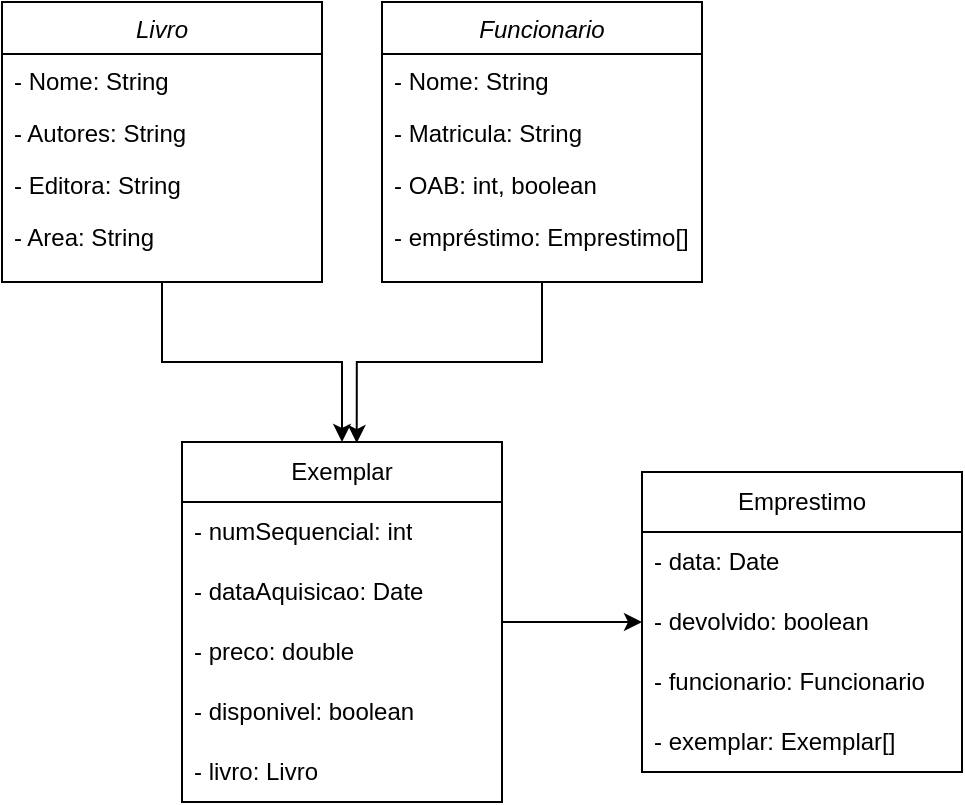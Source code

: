 <mxfile version="24.3.1" type="github">
  <diagram id="C5RBs43oDa-KdzZeNtuy" name="Page-1">
    <mxGraphModel dx="819" dy="442" grid="1" gridSize="10" guides="1" tooltips="1" connect="1" arrows="1" fold="1" page="1" pageScale="1" pageWidth="827" pageHeight="1169" math="0" shadow="0">
      <root>
        <mxCell id="WIyWlLk6GJQsqaUBKTNV-0" />
        <mxCell id="WIyWlLk6GJQsqaUBKTNV-1" parent="WIyWlLk6GJQsqaUBKTNV-0" />
        <mxCell id="jpap5eyEK3ceKEeE4r8z-21" style="edgeStyle=orthogonalEdgeStyle;rounded=0;orthogonalLoop=1;jettySize=auto;html=1;" edge="1" parent="WIyWlLk6GJQsqaUBKTNV-1" source="zkfFHV4jXpPFQw0GAbJ--0" target="jpap5eyEK3ceKEeE4r8z-14">
          <mxGeometry relative="1" as="geometry" />
        </mxCell>
        <mxCell id="zkfFHV4jXpPFQw0GAbJ--0" value="Livro" style="swimlane;fontStyle=2;align=center;verticalAlign=top;childLayout=stackLayout;horizontal=1;startSize=26;horizontalStack=0;resizeParent=1;resizeLast=0;collapsible=1;marginBottom=0;rounded=0;shadow=0;strokeWidth=1;" parent="WIyWlLk6GJQsqaUBKTNV-1" vertex="1">
          <mxGeometry x="220" y="90" width="160" height="140" as="geometry">
            <mxRectangle x="220" y="90" width="160" height="26" as="alternateBounds" />
          </mxGeometry>
        </mxCell>
        <mxCell id="zkfFHV4jXpPFQw0GAbJ--1" value="- Nome: String" style="text;align=left;verticalAlign=top;spacingLeft=4;spacingRight=4;overflow=hidden;rotatable=0;points=[[0,0.5],[1,0.5]];portConstraint=eastwest;" parent="zkfFHV4jXpPFQw0GAbJ--0" vertex="1">
          <mxGeometry y="26" width="160" height="26" as="geometry" />
        </mxCell>
        <mxCell id="zkfFHV4jXpPFQw0GAbJ--2" value="- Autores: String" style="text;align=left;verticalAlign=top;spacingLeft=4;spacingRight=4;overflow=hidden;rotatable=0;points=[[0,0.5],[1,0.5]];portConstraint=eastwest;rounded=0;shadow=0;html=0;" parent="zkfFHV4jXpPFQw0GAbJ--0" vertex="1">
          <mxGeometry y="52" width="160" height="26" as="geometry" />
        </mxCell>
        <mxCell id="zkfFHV4jXpPFQw0GAbJ--3" value="- Editora: String" style="text;align=left;verticalAlign=top;spacingLeft=4;spacingRight=4;overflow=hidden;rotatable=0;points=[[0,0.5],[1,0.5]];portConstraint=eastwest;rounded=0;shadow=0;html=0;" parent="zkfFHV4jXpPFQw0GAbJ--0" vertex="1">
          <mxGeometry y="78" width="160" height="26" as="geometry" />
        </mxCell>
        <mxCell id="jpap5eyEK3ceKEeE4r8z-0" value="- Area: String" style="text;align=left;verticalAlign=top;spacingLeft=4;spacingRight=4;overflow=hidden;rotatable=0;points=[[0,0.5],[1,0.5]];portConstraint=eastwest;rounded=0;shadow=0;html=0;" vertex="1" parent="zkfFHV4jXpPFQw0GAbJ--0">
          <mxGeometry y="104" width="160" height="26" as="geometry" />
        </mxCell>
        <mxCell id="jpap5eyEK3ceKEeE4r8z-9" value="Funcionario" style="swimlane;fontStyle=2;align=center;verticalAlign=top;childLayout=stackLayout;horizontal=1;startSize=26;horizontalStack=0;resizeParent=1;resizeLast=0;collapsible=1;marginBottom=0;rounded=0;shadow=0;strokeWidth=1;" vertex="1" parent="WIyWlLk6GJQsqaUBKTNV-1">
          <mxGeometry x="410" y="90" width="160" height="140" as="geometry">
            <mxRectangle x="410" y="90" width="160" height="26" as="alternateBounds" />
          </mxGeometry>
        </mxCell>
        <mxCell id="jpap5eyEK3ceKEeE4r8z-10" value="- Nome: String" style="text;align=left;verticalAlign=top;spacingLeft=4;spacingRight=4;overflow=hidden;rotatable=0;points=[[0,0.5],[1,0.5]];portConstraint=eastwest;" vertex="1" parent="jpap5eyEK3ceKEeE4r8z-9">
          <mxGeometry y="26" width="160" height="26" as="geometry" />
        </mxCell>
        <mxCell id="jpap5eyEK3ceKEeE4r8z-11" value="- Matricula: String" style="text;align=left;verticalAlign=top;spacingLeft=4;spacingRight=4;overflow=hidden;rotatable=0;points=[[0,0.5],[1,0.5]];portConstraint=eastwest;rounded=0;shadow=0;html=0;" vertex="1" parent="jpap5eyEK3ceKEeE4r8z-9">
          <mxGeometry y="52" width="160" height="26" as="geometry" />
        </mxCell>
        <mxCell id="jpap5eyEK3ceKEeE4r8z-12" value="- OAB: int, boolean" style="text;align=left;verticalAlign=top;spacingLeft=4;spacingRight=4;overflow=hidden;rotatable=0;points=[[0,0.5],[1,0.5]];portConstraint=eastwest;rounded=0;shadow=0;html=0;" vertex="1" parent="jpap5eyEK3ceKEeE4r8z-9">
          <mxGeometry y="78" width="160" height="26" as="geometry" />
        </mxCell>
        <mxCell id="jpap5eyEK3ceKEeE4r8z-13" value="- empréstimo: Emprestimo[]" style="text;align=left;verticalAlign=top;spacingLeft=4;spacingRight=4;overflow=hidden;rotatable=0;points=[[0,0.5],[1,0.5]];portConstraint=eastwest;rounded=0;shadow=0;html=0;" vertex="1" parent="jpap5eyEK3ceKEeE4r8z-9">
          <mxGeometry y="104" width="160" height="26" as="geometry" />
        </mxCell>
        <mxCell id="jpap5eyEK3ceKEeE4r8z-29" style="edgeStyle=orthogonalEdgeStyle;rounded=0;orthogonalLoop=1;jettySize=auto;html=1;entryX=0;entryY=0.5;entryDx=0;entryDy=0;" edge="1" parent="WIyWlLk6GJQsqaUBKTNV-1" source="jpap5eyEK3ceKEeE4r8z-14" target="jpap5eyEK3ceKEeE4r8z-24">
          <mxGeometry relative="1" as="geometry" />
        </mxCell>
        <mxCell id="jpap5eyEK3ceKEeE4r8z-14" value="Exemplar" style="swimlane;fontStyle=0;childLayout=stackLayout;horizontal=1;startSize=30;horizontalStack=0;resizeParent=1;resizeParentMax=0;resizeLast=0;collapsible=1;marginBottom=0;whiteSpace=wrap;html=1;" vertex="1" parent="WIyWlLk6GJQsqaUBKTNV-1">
          <mxGeometry x="310" y="310" width="160" height="180" as="geometry">
            <mxRectangle x="290" y="340" width="60" height="30" as="alternateBounds" />
          </mxGeometry>
        </mxCell>
        <mxCell id="jpap5eyEK3ceKEeE4r8z-15" value="- numSequencial: int" style="text;strokeColor=none;fillColor=none;align=left;verticalAlign=middle;spacingLeft=4;spacingRight=4;overflow=hidden;points=[[0,0.5],[1,0.5]];portConstraint=eastwest;rotatable=0;whiteSpace=wrap;html=1;" vertex="1" parent="jpap5eyEK3ceKEeE4r8z-14">
          <mxGeometry y="30" width="160" height="30" as="geometry" />
        </mxCell>
        <mxCell id="jpap5eyEK3ceKEeE4r8z-17" value="- dataAquisicao: Date" style="text;strokeColor=none;fillColor=none;align=left;verticalAlign=middle;spacingLeft=4;spacingRight=4;overflow=hidden;points=[[0,0.5],[1,0.5]];portConstraint=eastwest;rotatable=0;whiteSpace=wrap;html=1;" vertex="1" parent="jpap5eyEK3ceKEeE4r8z-14">
          <mxGeometry y="60" width="160" height="30" as="geometry" />
        </mxCell>
        <mxCell id="jpap5eyEK3ceKEeE4r8z-19" value="- preco: double" style="text;strokeColor=none;fillColor=none;align=left;verticalAlign=middle;spacingLeft=4;spacingRight=4;overflow=hidden;points=[[0,0.5],[1,0.5]];portConstraint=eastwest;rotatable=0;whiteSpace=wrap;html=1;" vertex="1" parent="jpap5eyEK3ceKEeE4r8z-14">
          <mxGeometry y="90" width="160" height="30" as="geometry" />
        </mxCell>
        <mxCell id="jpap5eyEK3ceKEeE4r8z-18" value="- disponivel: boolean" style="text;strokeColor=none;fillColor=none;align=left;verticalAlign=middle;spacingLeft=4;spacingRight=4;overflow=hidden;points=[[0,0.5],[1,0.5]];portConstraint=eastwest;rotatable=0;whiteSpace=wrap;html=1;" vertex="1" parent="jpap5eyEK3ceKEeE4r8z-14">
          <mxGeometry y="120" width="160" height="30" as="geometry" />
        </mxCell>
        <mxCell id="jpap5eyEK3ceKEeE4r8z-20" value="- livro: Livro" style="text;strokeColor=none;fillColor=none;align=left;verticalAlign=middle;spacingLeft=4;spacingRight=4;overflow=hidden;points=[[0,0.5],[1,0.5]];portConstraint=eastwest;rotatable=0;whiteSpace=wrap;html=1;" vertex="1" parent="jpap5eyEK3ceKEeE4r8z-14">
          <mxGeometry y="150" width="160" height="30" as="geometry" />
        </mxCell>
        <mxCell id="jpap5eyEK3ceKEeE4r8z-22" value="Emprestimo" style="swimlane;fontStyle=0;childLayout=stackLayout;horizontal=1;startSize=30;horizontalStack=0;resizeParent=1;resizeParentMax=0;resizeLast=0;collapsible=1;marginBottom=0;whiteSpace=wrap;html=1;" vertex="1" parent="WIyWlLk6GJQsqaUBKTNV-1">
          <mxGeometry x="540" y="325" width="160" height="150" as="geometry">
            <mxRectangle x="290" y="340" width="60" height="30" as="alternateBounds" />
          </mxGeometry>
        </mxCell>
        <mxCell id="jpap5eyEK3ceKEeE4r8z-23" value="- data: Date" style="text;strokeColor=none;fillColor=none;align=left;verticalAlign=middle;spacingLeft=4;spacingRight=4;overflow=hidden;points=[[0,0.5],[1,0.5]];portConstraint=eastwest;rotatable=0;whiteSpace=wrap;html=1;" vertex="1" parent="jpap5eyEK3ceKEeE4r8z-22">
          <mxGeometry y="30" width="160" height="30" as="geometry" />
        </mxCell>
        <mxCell id="jpap5eyEK3ceKEeE4r8z-24" value="- devolvido: boolean" style="text;strokeColor=none;fillColor=none;align=left;verticalAlign=middle;spacingLeft=4;spacingRight=4;overflow=hidden;points=[[0,0.5],[1,0.5]];portConstraint=eastwest;rotatable=0;whiteSpace=wrap;html=1;" vertex="1" parent="jpap5eyEK3ceKEeE4r8z-22">
          <mxGeometry y="60" width="160" height="30" as="geometry" />
        </mxCell>
        <mxCell id="jpap5eyEK3ceKEeE4r8z-25" value="- funcionario: Funcionario" style="text;strokeColor=none;fillColor=none;align=left;verticalAlign=middle;spacingLeft=4;spacingRight=4;overflow=hidden;points=[[0,0.5],[1,0.5]];portConstraint=eastwest;rotatable=0;whiteSpace=wrap;html=1;" vertex="1" parent="jpap5eyEK3ceKEeE4r8z-22">
          <mxGeometry y="90" width="160" height="30" as="geometry" />
        </mxCell>
        <mxCell id="jpap5eyEK3ceKEeE4r8z-26" value="- exemplar: Exemplar[]" style="text;strokeColor=none;fillColor=none;align=left;verticalAlign=middle;spacingLeft=4;spacingRight=4;overflow=hidden;points=[[0,0.5],[1,0.5]];portConstraint=eastwest;rotatable=0;whiteSpace=wrap;html=1;" vertex="1" parent="jpap5eyEK3ceKEeE4r8z-22">
          <mxGeometry y="120" width="160" height="30" as="geometry" />
        </mxCell>
        <mxCell id="jpap5eyEK3ceKEeE4r8z-28" style="edgeStyle=orthogonalEdgeStyle;rounded=0;orthogonalLoop=1;jettySize=auto;html=1;entryX=0.546;entryY=0.003;entryDx=0;entryDy=0;entryPerimeter=0;" edge="1" parent="WIyWlLk6GJQsqaUBKTNV-1" source="jpap5eyEK3ceKEeE4r8z-9" target="jpap5eyEK3ceKEeE4r8z-14">
          <mxGeometry relative="1" as="geometry" />
        </mxCell>
      </root>
    </mxGraphModel>
  </diagram>
</mxfile>
